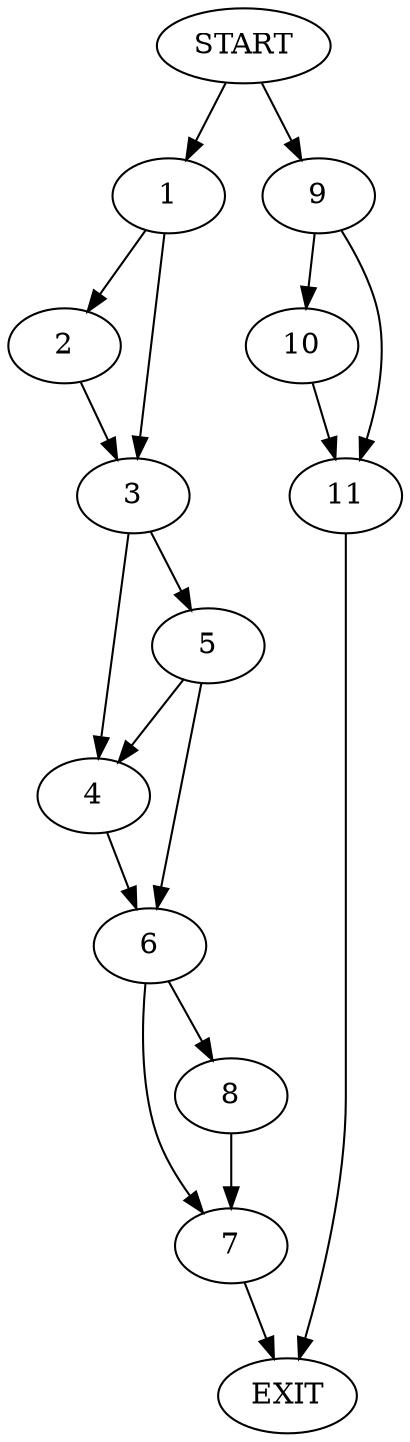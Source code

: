 digraph {
0 [label="START"]
12 [label="EXIT"]
0 -> 1
1 -> 2
1 -> 3
2 -> 3
3 -> 4
3 -> 5
5 -> 4
5 -> 6
4 -> 6
6 -> 7
6 -> 8
8 -> 7
7 -> 12
0 -> 9
9 -> 10
9 -> 11
11 -> 12
10 -> 11
}
